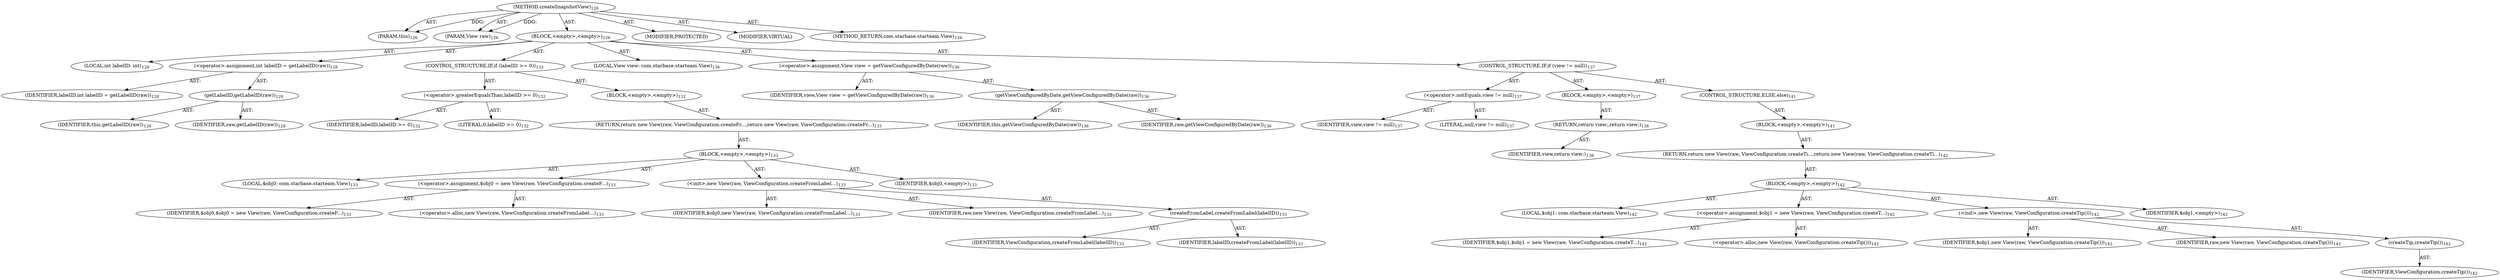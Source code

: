 digraph "createSnapshotView" {  
"111669149699" [label = <(METHOD,createSnapshotView)<SUB>126</SUB>> ]
"115964116995" [label = <(PARAM,this)<SUB>126</SUB>> ]
"115964117007" [label = <(PARAM,View raw)<SUB>126</SUB>> ]
"25769803779" [label = <(BLOCK,&lt;empty&gt;,&lt;empty&gt;)<SUB>126</SUB>> ]
"94489280512" [label = <(LOCAL,int labelID: int)<SUB>128</SUB>> ]
"30064771075" [label = <(&lt;operator&gt;.assignment,int labelID = getLabelID(raw))<SUB>128</SUB>> ]
"68719476780" [label = <(IDENTIFIER,labelID,int labelID = getLabelID(raw))<SUB>128</SUB>> ]
"30064771076" [label = <(getLabelID,getLabelID(raw))<SUB>128</SUB>> ]
"68719476739" [label = <(IDENTIFIER,this,getLabelID(raw))<SUB>128</SUB>> ]
"68719476781" [label = <(IDENTIFIER,raw,getLabelID(raw))<SUB>128</SUB>> ]
"47244640256" [label = <(CONTROL_STRUCTURE,IF,if (labelID &gt;= 0))<SUB>132</SUB>> ]
"30064771077" [label = <(&lt;operator&gt;.greaterEqualsThan,labelID &gt;= 0)<SUB>132</SUB>> ]
"68719476782" [label = <(IDENTIFIER,labelID,labelID &gt;= 0)<SUB>132</SUB>> ]
"90194313216" [label = <(LITERAL,0,labelID &gt;= 0)<SUB>132</SUB>> ]
"25769803780" [label = <(BLOCK,&lt;empty&gt;,&lt;empty&gt;)<SUB>132</SUB>> ]
"146028888064" [label = <(RETURN,return new View(raw, ViewConfiguration.createFr...,return new View(raw, ViewConfiguration.createFr...)<SUB>133</SUB>> ]
"25769803781" [label = <(BLOCK,&lt;empty&gt;,&lt;empty&gt;)<SUB>133</SUB>> ]
"94489280513" [label = <(LOCAL,$obj0: com.starbase.starteam.View)<SUB>133</SUB>> ]
"30064771078" [label = <(&lt;operator&gt;.assignment,$obj0 = new View(raw, ViewConfiguration.createF...)<SUB>133</SUB>> ]
"68719476783" [label = <(IDENTIFIER,$obj0,$obj0 = new View(raw, ViewConfiguration.createF...)<SUB>133</SUB>> ]
"30064771079" [label = <(&lt;operator&gt;.alloc,new View(raw, ViewConfiguration.createFromLabel...)<SUB>133</SUB>> ]
"30064771080" [label = <(&lt;init&gt;,new View(raw, ViewConfiguration.createFromLabel...)<SUB>133</SUB>> ]
"68719476784" [label = <(IDENTIFIER,$obj0,new View(raw, ViewConfiguration.createFromLabel...)<SUB>133</SUB>> ]
"68719476785" [label = <(IDENTIFIER,raw,new View(raw, ViewConfiguration.createFromLabel...)<SUB>133</SUB>> ]
"30064771081" [label = <(createFromLabel,createFromLabel(labelID))<SUB>133</SUB>> ]
"68719476786" [label = <(IDENTIFIER,ViewConfiguration,createFromLabel(labelID))<SUB>133</SUB>> ]
"68719476787" [label = <(IDENTIFIER,labelID,createFromLabel(labelID))<SUB>133</SUB>> ]
"68719476788" [label = <(IDENTIFIER,$obj0,&lt;empty&gt;)<SUB>133</SUB>> ]
"94489280514" [label = <(LOCAL,View view: com.starbase.starteam.View)<SUB>136</SUB>> ]
"30064771082" [label = <(&lt;operator&gt;.assignment,View view = getViewConfiguredByDate(raw))<SUB>136</SUB>> ]
"68719476789" [label = <(IDENTIFIER,view,View view = getViewConfiguredByDate(raw))<SUB>136</SUB>> ]
"30064771083" [label = <(getViewConfiguredByDate,getViewConfiguredByDate(raw))<SUB>136</SUB>> ]
"68719476740" [label = <(IDENTIFIER,this,getViewConfiguredByDate(raw))<SUB>136</SUB>> ]
"68719476790" [label = <(IDENTIFIER,raw,getViewConfiguredByDate(raw))<SUB>136</SUB>> ]
"47244640257" [label = <(CONTROL_STRUCTURE,IF,if (view != null))<SUB>137</SUB>> ]
"30064771084" [label = <(&lt;operator&gt;.notEquals,view != null)<SUB>137</SUB>> ]
"68719476791" [label = <(IDENTIFIER,view,view != null)<SUB>137</SUB>> ]
"90194313217" [label = <(LITERAL,null,view != null)<SUB>137</SUB>> ]
"25769803782" [label = <(BLOCK,&lt;empty&gt;,&lt;empty&gt;)<SUB>137</SUB>> ]
"146028888065" [label = <(RETURN,return view;,return view;)<SUB>138</SUB>> ]
"68719476792" [label = <(IDENTIFIER,view,return view;)<SUB>138</SUB>> ]
"47244640258" [label = <(CONTROL_STRUCTURE,ELSE,else)<SUB>141</SUB>> ]
"25769803783" [label = <(BLOCK,&lt;empty&gt;,&lt;empty&gt;)<SUB>141</SUB>> ]
"146028888066" [label = <(RETURN,return new View(raw, ViewConfiguration.createTi...,return new View(raw, ViewConfiguration.createTi...)<SUB>142</SUB>> ]
"25769803784" [label = <(BLOCK,&lt;empty&gt;,&lt;empty&gt;)<SUB>142</SUB>> ]
"94489280515" [label = <(LOCAL,$obj1: com.starbase.starteam.View)<SUB>142</SUB>> ]
"30064771085" [label = <(&lt;operator&gt;.assignment,$obj1 = new View(raw, ViewConfiguration.createT...)<SUB>142</SUB>> ]
"68719476793" [label = <(IDENTIFIER,$obj1,$obj1 = new View(raw, ViewConfiguration.createT...)<SUB>142</SUB>> ]
"30064771086" [label = <(&lt;operator&gt;.alloc,new View(raw, ViewConfiguration.createTip()))<SUB>142</SUB>> ]
"30064771087" [label = <(&lt;init&gt;,new View(raw, ViewConfiguration.createTip()))<SUB>142</SUB>> ]
"68719476794" [label = <(IDENTIFIER,$obj1,new View(raw, ViewConfiguration.createTip()))<SUB>142</SUB>> ]
"68719476795" [label = <(IDENTIFIER,raw,new View(raw, ViewConfiguration.createTip()))<SUB>142</SUB>> ]
"30064771088" [label = <(createTip,createTip())<SUB>142</SUB>> ]
"68719476796" [label = <(IDENTIFIER,ViewConfiguration,createTip())<SUB>142</SUB>> ]
"68719476797" [label = <(IDENTIFIER,$obj1,&lt;empty&gt;)<SUB>142</SUB>> ]
"133143986183" [label = <(MODIFIER,PROTECTED)> ]
"133143986184" [label = <(MODIFIER,VIRTUAL)> ]
"128849018883" [label = <(METHOD_RETURN,com.starbase.starteam.View)<SUB>126</SUB>> ]
  "111669149699" -> "115964116995"  [ label = "AST: "] 
  "111669149699" -> "115964117007"  [ label = "AST: "] 
  "111669149699" -> "25769803779"  [ label = "AST: "] 
  "111669149699" -> "133143986183"  [ label = "AST: "] 
  "111669149699" -> "133143986184"  [ label = "AST: "] 
  "111669149699" -> "128849018883"  [ label = "AST: "] 
  "25769803779" -> "94489280512"  [ label = "AST: "] 
  "25769803779" -> "30064771075"  [ label = "AST: "] 
  "25769803779" -> "47244640256"  [ label = "AST: "] 
  "25769803779" -> "94489280514"  [ label = "AST: "] 
  "25769803779" -> "30064771082"  [ label = "AST: "] 
  "25769803779" -> "47244640257"  [ label = "AST: "] 
  "30064771075" -> "68719476780"  [ label = "AST: "] 
  "30064771075" -> "30064771076"  [ label = "AST: "] 
  "30064771076" -> "68719476739"  [ label = "AST: "] 
  "30064771076" -> "68719476781"  [ label = "AST: "] 
  "47244640256" -> "30064771077"  [ label = "AST: "] 
  "47244640256" -> "25769803780"  [ label = "AST: "] 
  "30064771077" -> "68719476782"  [ label = "AST: "] 
  "30064771077" -> "90194313216"  [ label = "AST: "] 
  "25769803780" -> "146028888064"  [ label = "AST: "] 
  "146028888064" -> "25769803781"  [ label = "AST: "] 
  "25769803781" -> "94489280513"  [ label = "AST: "] 
  "25769803781" -> "30064771078"  [ label = "AST: "] 
  "25769803781" -> "30064771080"  [ label = "AST: "] 
  "25769803781" -> "68719476788"  [ label = "AST: "] 
  "30064771078" -> "68719476783"  [ label = "AST: "] 
  "30064771078" -> "30064771079"  [ label = "AST: "] 
  "30064771080" -> "68719476784"  [ label = "AST: "] 
  "30064771080" -> "68719476785"  [ label = "AST: "] 
  "30064771080" -> "30064771081"  [ label = "AST: "] 
  "30064771081" -> "68719476786"  [ label = "AST: "] 
  "30064771081" -> "68719476787"  [ label = "AST: "] 
  "30064771082" -> "68719476789"  [ label = "AST: "] 
  "30064771082" -> "30064771083"  [ label = "AST: "] 
  "30064771083" -> "68719476740"  [ label = "AST: "] 
  "30064771083" -> "68719476790"  [ label = "AST: "] 
  "47244640257" -> "30064771084"  [ label = "AST: "] 
  "47244640257" -> "25769803782"  [ label = "AST: "] 
  "47244640257" -> "47244640258"  [ label = "AST: "] 
  "30064771084" -> "68719476791"  [ label = "AST: "] 
  "30064771084" -> "90194313217"  [ label = "AST: "] 
  "25769803782" -> "146028888065"  [ label = "AST: "] 
  "146028888065" -> "68719476792"  [ label = "AST: "] 
  "47244640258" -> "25769803783"  [ label = "AST: "] 
  "25769803783" -> "146028888066"  [ label = "AST: "] 
  "146028888066" -> "25769803784"  [ label = "AST: "] 
  "25769803784" -> "94489280515"  [ label = "AST: "] 
  "25769803784" -> "30064771085"  [ label = "AST: "] 
  "25769803784" -> "30064771087"  [ label = "AST: "] 
  "25769803784" -> "68719476797"  [ label = "AST: "] 
  "30064771085" -> "68719476793"  [ label = "AST: "] 
  "30064771085" -> "30064771086"  [ label = "AST: "] 
  "30064771087" -> "68719476794"  [ label = "AST: "] 
  "30064771087" -> "68719476795"  [ label = "AST: "] 
  "30064771087" -> "30064771088"  [ label = "AST: "] 
  "30064771088" -> "68719476796"  [ label = "AST: "] 
  "111669149699" -> "115964116995"  [ label = "DDG: "] 
  "111669149699" -> "115964117007"  [ label = "DDG: "] 
}
